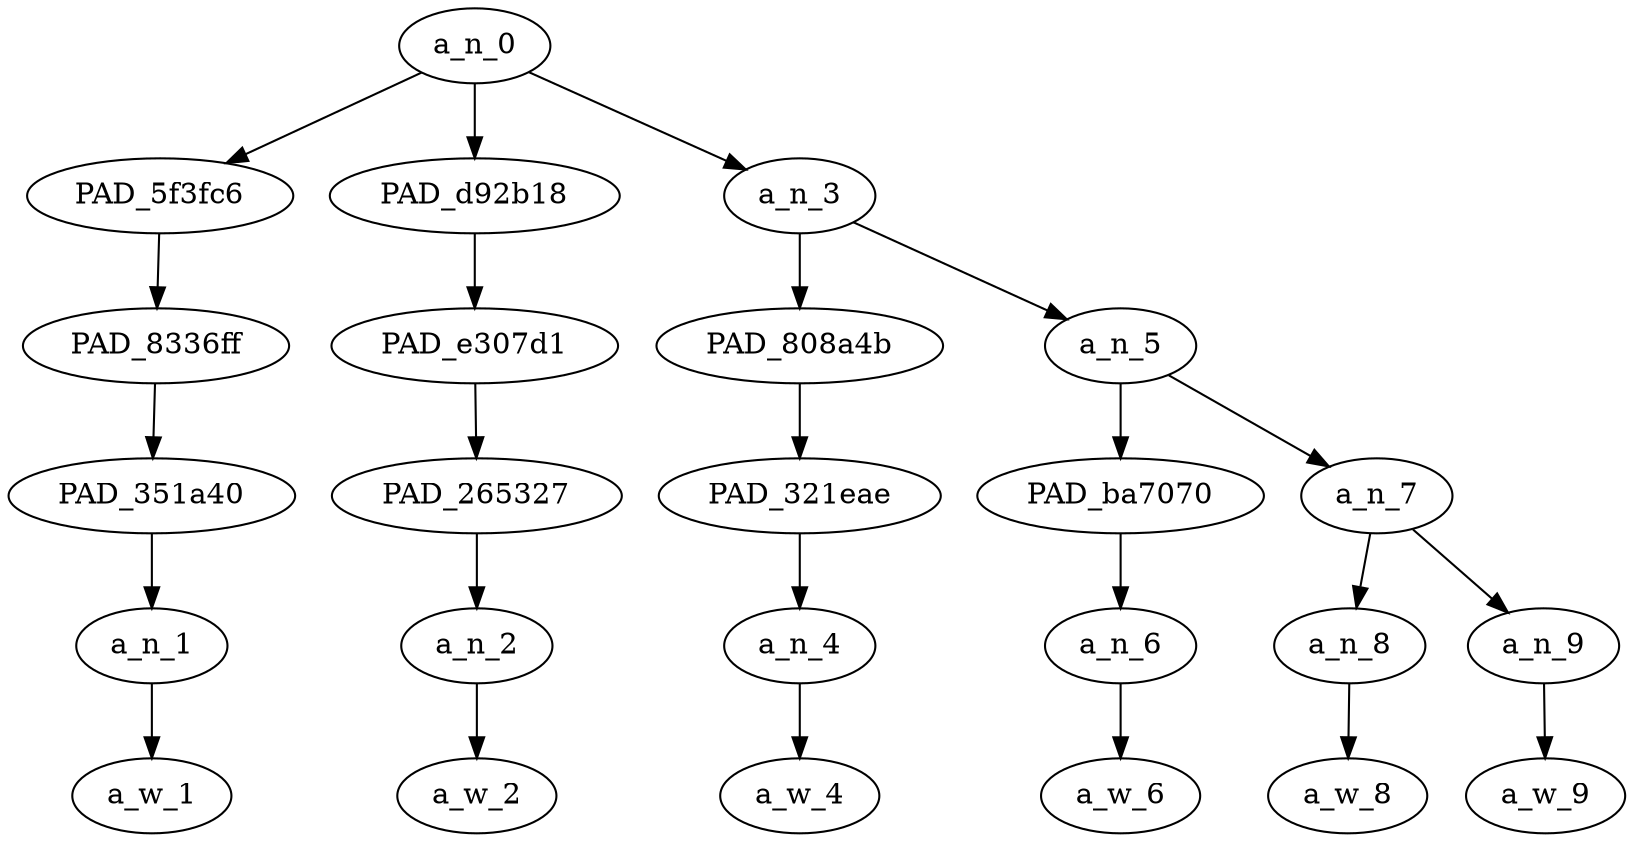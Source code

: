 strict digraph "" {
	a_n_0	[div_dir=1,
		index=0,
		level=5,
		pos="1.2916666666666667,5!",
		text_span="[0, 1, 2, 3, 4, 5]",
		value=1.00000003];
	PAD_5f3fc6	[div_dir=1,
		index=0,
		level=4,
		pos="0.0,4!",
		text_span="[0]",
		value=0.06650656];
	a_n_0 -> PAD_5f3fc6;
	PAD_d92b18	[div_dir=1,
		index=1,
		level=4,
		pos="1.0,4!",
		text_span="[1]",
		value=0.07992383];
	a_n_0 -> PAD_d92b18;
	a_n_3	[div_dir=1,
		index=2,
		level=4,
		pos="2.875,4!",
		text_span="[2, 3, 4, 5]",
		value=0.85124700];
	a_n_0 -> a_n_3;
	PAD_8336ff	[div_dir=1,
		index=0,
		level=3,
		pos="0.0,3!",
		text_span="[0]",
		value=0.06650656];
	PAD_5f3fc6 -> PAD_8336ff;
	PAD_351a40	[div_dir=1,
		index=0,
		level=2,
		pos="0.0,2!",
		text_span="[0]",
		value=0.06650656];
	PAD_8336ff -> PAD_351a40;
	a_n_1	[div_dir=1,
		index=0,
		level=1,
		pos="0.0,1!",
		text_span="[0]",
		value=0.06650656];
	PAD_351a40 -> a_n_1;
	a_w_1	[div_dir=0,
		index=0,
		level=0,
		pos="0,0!",
		text_span="[0]",
		value=are];
	a_n_1 -> a_w_1;
	PAD_e307d1	[div_dir=1,
		index=1,
		level=3,
		pos="1.0,3!",
		text_span="[1]",
		value=0.07992383];
	PAD_d92b18 -> PAD_e307d1;
	PAD_265327	[div_dir=1,
		index=1,
		level=2,
		pos="1.0,2!",
		text_span="[1]",
		value=0.07992383];
	PAD_e307d1 -> PAD_265327;
	a_n_2	[div_dir=1,
		index=1,
		level=1,
		pos="1.0,1!",
		text_span="[1]",
		value=0.07992383];
	PAD_265327 -> a_n_2;
	a_w_2	[div_dir=0,
		index=1,
		level=0,
		pos="1,0!",
		text_span="[1]",
		value=you];
	a_n_2 -> a_w_2;
	PAD_808a4b	[div_dir=1,
		index=2,
		level=3,
		pos="2.0,3!",
		text_span="[2]",
		value=0.08102636];
	a_n_3 -> PAD_808a4b;
	a_n_5	[div_dir=1,
		index=3,
		level=3,
		pos="3.75,3!",
		text_span="[3, 4, 5]",
		value=0.76798190];
	a_n_3 -> a_n_5;
	PAD_321eae	[div_dir=1,
		index=2,
		level=2,
		pos="2.0,2!",
		text_span="[2]",
		value=0.08102636];
	PAD_808a4b -> PAD_321eae;
	a_n_4	[div_dir=1,
		index=2,
		level=1,
		pos="2.0,1!",
		text_span="[2]",
		value=0.08102636];
	PAD_321eae -> a_n_4;
	a_w_4	[div_dir=0,
		index=2,
		level=0,
		pos="2,0!",
		text_span="[2]",
		value=talking];
	a_n_4 -> a_w_4;
	PAD_ba7070	[div_dir=-1,
		index=3,
		level=2,
		pos="3.0,2!",
		text_span="[3]",
		value=0.08214354];
	a_n_5 -> PAD_ba7070;
	a_n_7	[div_dir=1,
		index=4,
		level=2,
		pos="4.5,2!",
		text_span="[4, 5]",
		value=0.68348341];
	a_n_5 -> a_n_7;
	a_n_6	[div_dir=-1,
		index=3,
		level=1,
		pos="3.0,1!",
		text_span="[3]",
		value=0.08214354];
	PAD_ba7070 -> a_n_6;
	a_w_6	[div_dir=0,
		index=3,
		level=0,
		pos="3,0!",
		text_span="[3]",
		value=about];
	a_n_6 -> a_w_6;
	a_n_8	[div_dir=1,
		index=4,
		level=1,
		pos="4.0,1!",
		text_span="[4]",
		value=0.19178598];
	a_n_7 -> a_n_8;
	a_n_9	[div_dir=1,
		index=5,
		level=1,
		pos="5.0,1!",
		text_span="[5]",
		value=0.48903580];
	a_n_7 -> a_n_9;
	a_w_8	[div_dir=0,
		index=4,
		level=0,
		pos="4,0!",
		text_span="[4]",
		value=sand];
	a_n_8 -> a_w_8;
	a_w_9	[div_dir=0,
		index=5,
		level=0,
		pos="5,0!",
		text_span="[5]",
		value=niggers];
	a_n_9 -> a_w_9;
}
